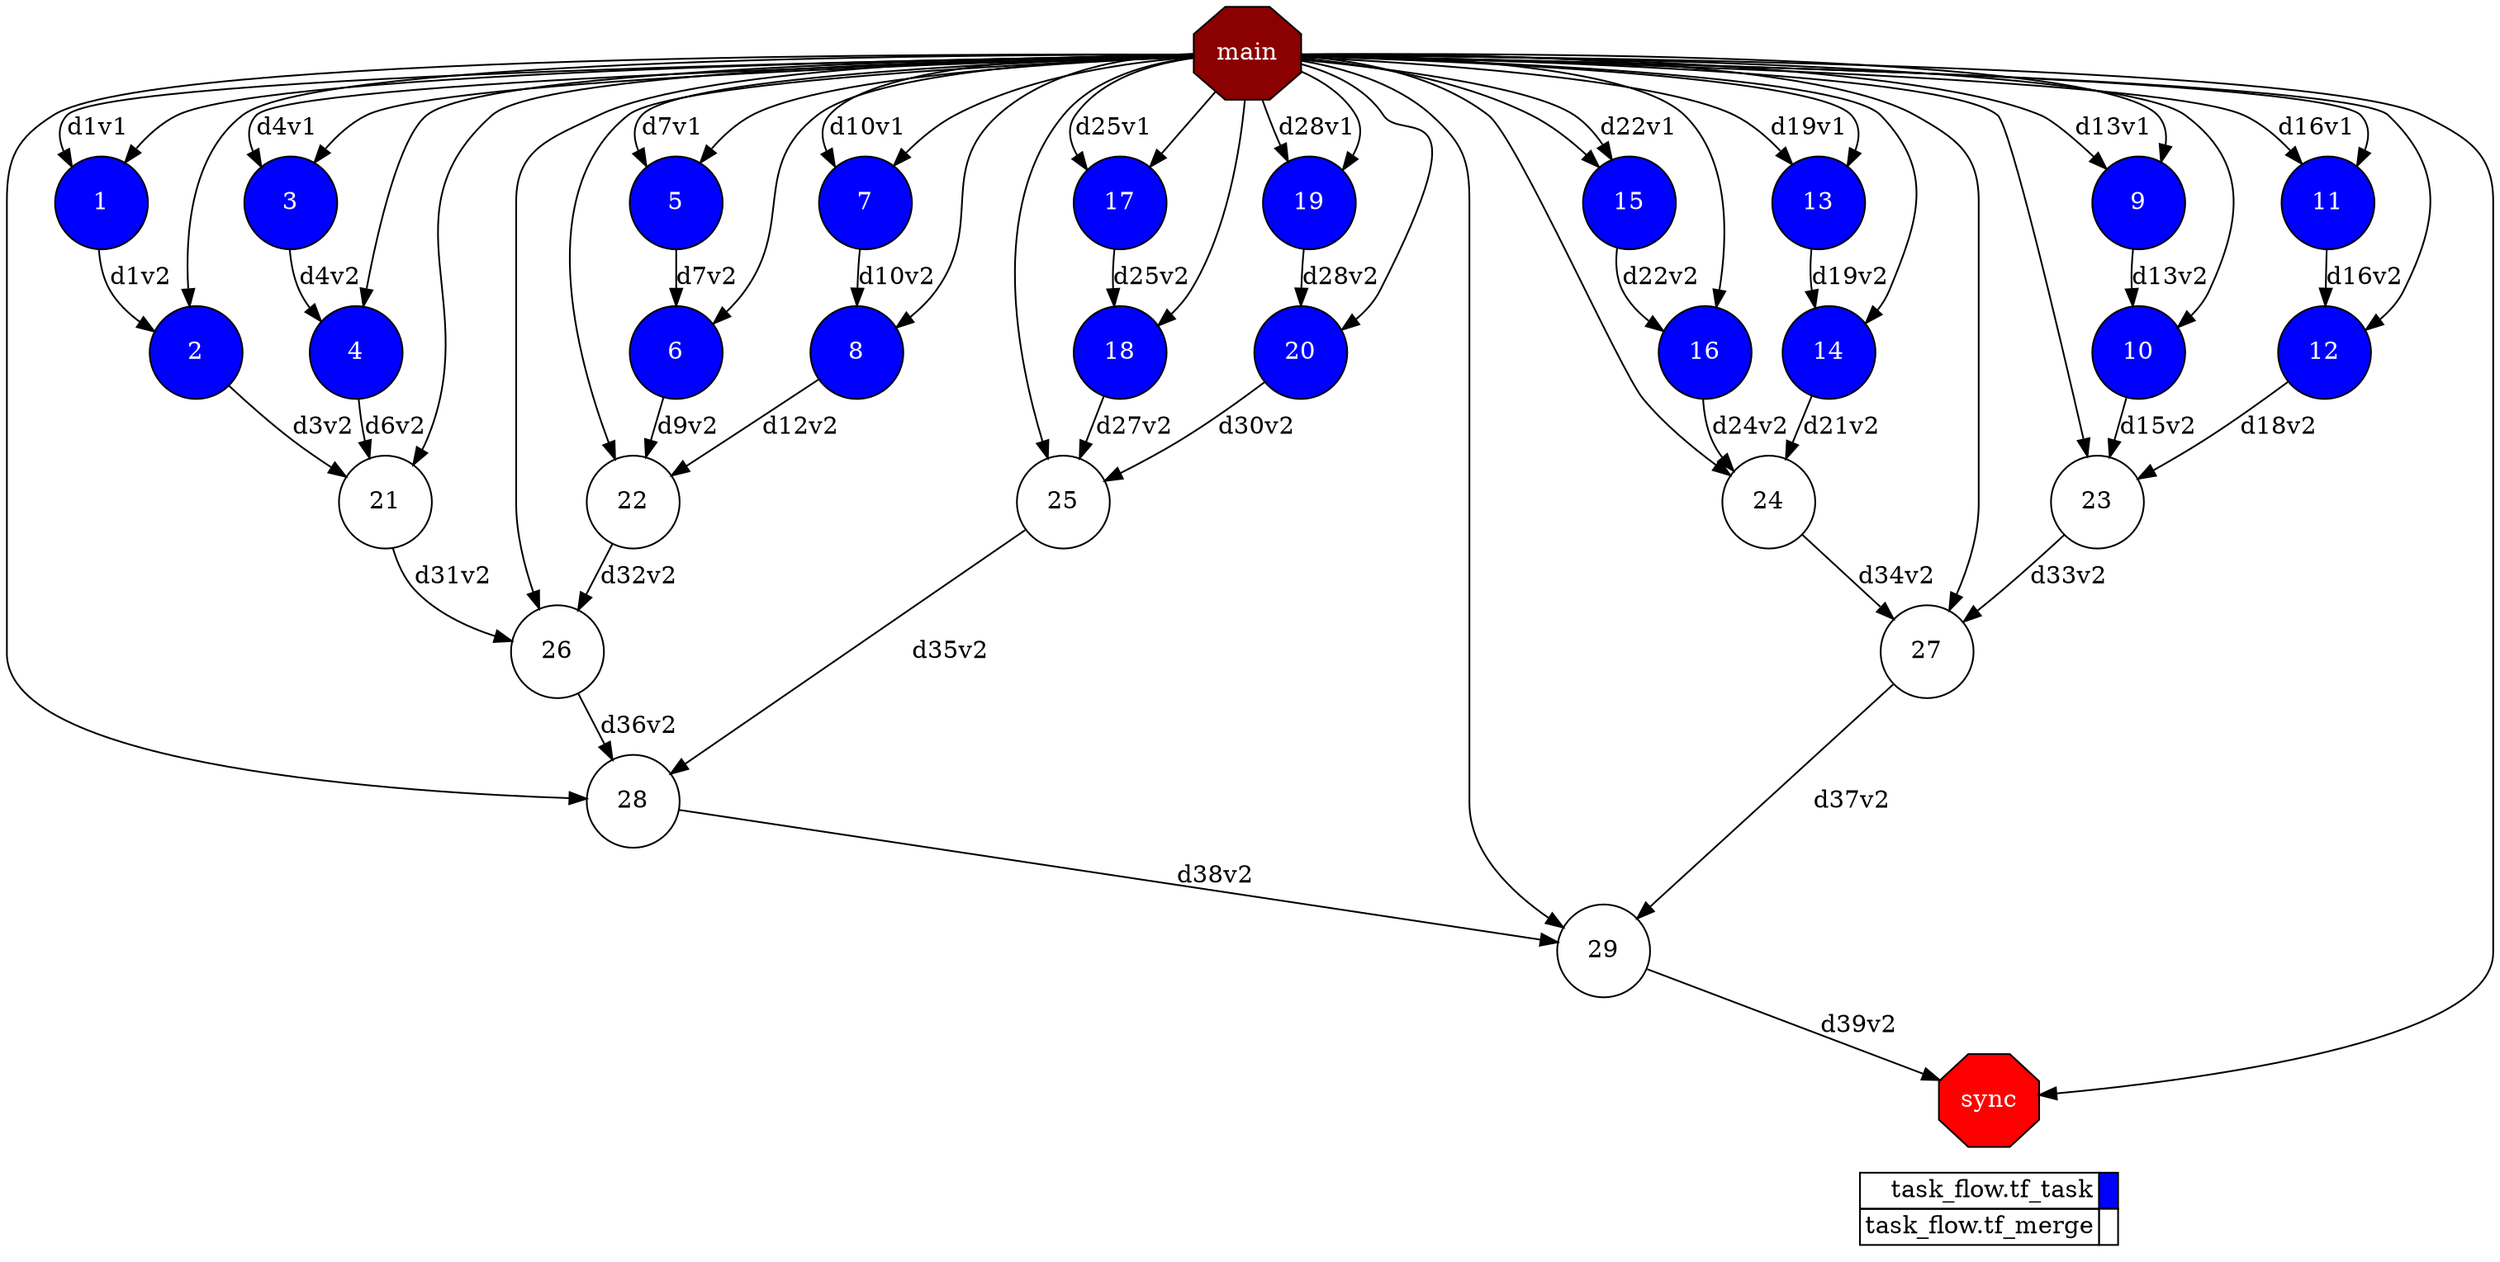 digraph {
  rankdir=TB;
  labeljust="l";
  compound= true;
  subgraph dependence_graph {
    ranksep=0.20;
    node[height=0.75];

Synchro0[label="main", shape=octagon, style=filled fillcolor="#8B0000" fontcolor="#FFFFFF"];
1[shape=circle, style=filled fillcolor="#0000ff" fontcolor="#ffffff"];
Synchro0 -> 1 [label="d1v1"];
Synchro0 -> 1;
2[shape=circle, style=filled fillcolor="#0000ff" fontcolor="#ffffff"];
1 -> 2 [label="d1v2"];
Synchro0 -> 2;
3[shape=circle, style=filled fillcolor="#0000ff" fontcolor="#ffffff"];
Synchro0 -> 3 [label="d4v1"];
Synchro0 -> 3;
4[shape=circle, style=filled fillcolor="#0000ff" fontcolor="#ffffff"];
3 -> 4 [label="d4v2"];
Synchro0 -> 4;
5[shape=circle, style=filled fillcolor="#0000ff" fontcolor="#ffffff"];
Synchro0 -> 5 [label="d7v1"];
Synchro0 -> 5;
6[shape=circle, style=filled fillcolor="#0000ff" fontcolor="#ffffff"];
5 -> 6 [label="d7v2"];
Synchro0 -> 6;
7[shape=circle, style=filled fillcolor="#0000ff" fontcolor="#ffffff"];
Synchro0 -> 7 [label="d10v1"];
Synchro0 -> 7;
8[shape=circle, style=filled fillcolor="#0000ff" fontcolor="#ffffff"];
7 -> 8 [label="d10v2"];
Synchro0 -> 8;
9[shape=circle, style=filled fillcolor="#0000ff" fontcolor="#ffffff"];
Synchro0 -> 9 [label="d13v1"];
Synchro0 -> 9;
10[shape=circle, style=filled fillcolor="#0000ff" fontcolor="#ffffff"];
9 -> 10 [label="d13v2"];
Synchro0 -> 10;
11[shape=circle, style=filled fillcolor="#0000ff" fontcolor="#ffffff"];
Synchro0 -> 11 [label="d16v1"];
Synchro0 -> 11;
12[shape=circle, style=filled fillcolor="#0000ff" fontcolor="#ffffff"];
11 -> 12 [label="d16v2"];
Synchro0 -> 12;
13[shape=circle, style=filled fillcolor="#0000ff" fontcolor="#ffffff"];
Synchro0 -> 13 [label="d19v1"];
Synchro0 -> 13;
14[shape=circle, style=filled fillcolor="#0000ff" fontcolor="#ffffff"];
13 -> 14 [label="d19v2"];
Synchro0 -> 14;
15[shape=circle, style=filled fillcolor="#0000ff" fontcolor="#ffffff"];
Synchro0 -> 15 [label="d22v1"];
Synchro0 -> 15;
16[shape=circle, style=filled fillcolor="#0000ff" fontcolor="#ffffff"];
15 -> 16 [label="d22v2"];
Synchro0 -> 16;
17[shape=circle, style=filled fillcolor="#0000ff" fontcolor="#ffffff"];
Synchro0 -> 17 [label="d25v1"];
Synchro0 -> 17;
18[shape=circle, style=filled fillcolor="#0000ff" fontcolor="#ffffff"];
17 -> 18 [label="d25v2"];
Synchro0 -> 18;
19[shape=circle, style=filled fillcolor="#0000ff" fontcolor="#ffffff"];
Synchro0 -> 19 [label="d28v1"];
Synchro0 -> 19;
20[shape=circle, style=filled fillcolor="#0000ff" fontcolor="#ffffff"];
19 -> 20 [label="d28v2"];
Synchro0 -> 20;
21[shape=circle, style=filled fillcolor="#ffffff" fontcolor="#000000"];
2 -> 21 [label="d3v2"];
4 -> 21 [label="d6v2"];
Synchro0 -> 21;
22[shape=circle, style=filled fillcolor="#ffffff" fontcolor="#000000"];
6 -> 22 [label="d9v2"];
8 -> 22 [label="d12v2"];
Synchro0 -> 22;
23[shape=circle, style=filled fillcolor="#ffffff" fontcolor="#000000"];
10 -> 23 [label="d15v2"];
12 -> 23 [label="d18v2"];
Synchro0 -> 23;
24[shape=circle, style=filled fillcolor="#ffffff" fontcolor="#000000"];
14 -> 24 [label="d21v2"];
16 -> 24 [label="d24v2"];
Synchro0 -> 24;
25[shape=circle, style=filled fillcolor="#ffffff" fontcolor="#000000"];
18 -> 25 [label="d27v2"];
20 -> 25 [label="d30v2"];
Synchro0 -> 25;
26[shape=circle, style=filled fillcolor="#ffffff" fontcolor="#000000"];
21 -> 26 [label="d31v2"];
22 -> 26 [label="d32v2"];
Synchro0 -> 26;
27[shape=circle, style=filled fillcolor="#ffffff" fontcolor="#000000"];
23 -> 27 [label="d33v2"];
24 -> 27 [label="d34v2"];
Synchro0 -> 27;
28[shape=circle, style=filled fillcolor="#ffffff" fontcolor="#000000"];
25 -> 28 [label="d35v2"];
26 -> 28 [label="d36v2"];
Synchro0 -> 28;
29[shape=circle, style=filled fillcolor="#ffffff" fontcolor="#000000"];
27 -> 29 [label="d37v2"];
28 -> 29 [label="d38v2"];
Synchro0 -> 29;
Synchro1[label="sync", shape=octagon, style=filled fillcolor="#ff0000" fontcolor="#FFFFFF"];
Synchro0 -> Synchro1;
29 -> Synchro1 [label="d39v2"];  }
  subgraph legend {
    rank=sink;
    node [shape=plaintext, height=0.75];
    ranksep=0.20;
    label = "Legend";
    key [label=<
      <table border="0" cellpadding="2" cellspacing="0" cellborder="1">
<tr>
<td align="right">task_flow.tf_task</td>
<td bgcolor="#0000ff">&nbsp;</td>
</tr>
<tr>
<td align="right">task_flow.tf_merge</td>
<td bgcolor="#ffffff">&nbsp;</td>
</tr>
      </table>
    >]
  }
}
